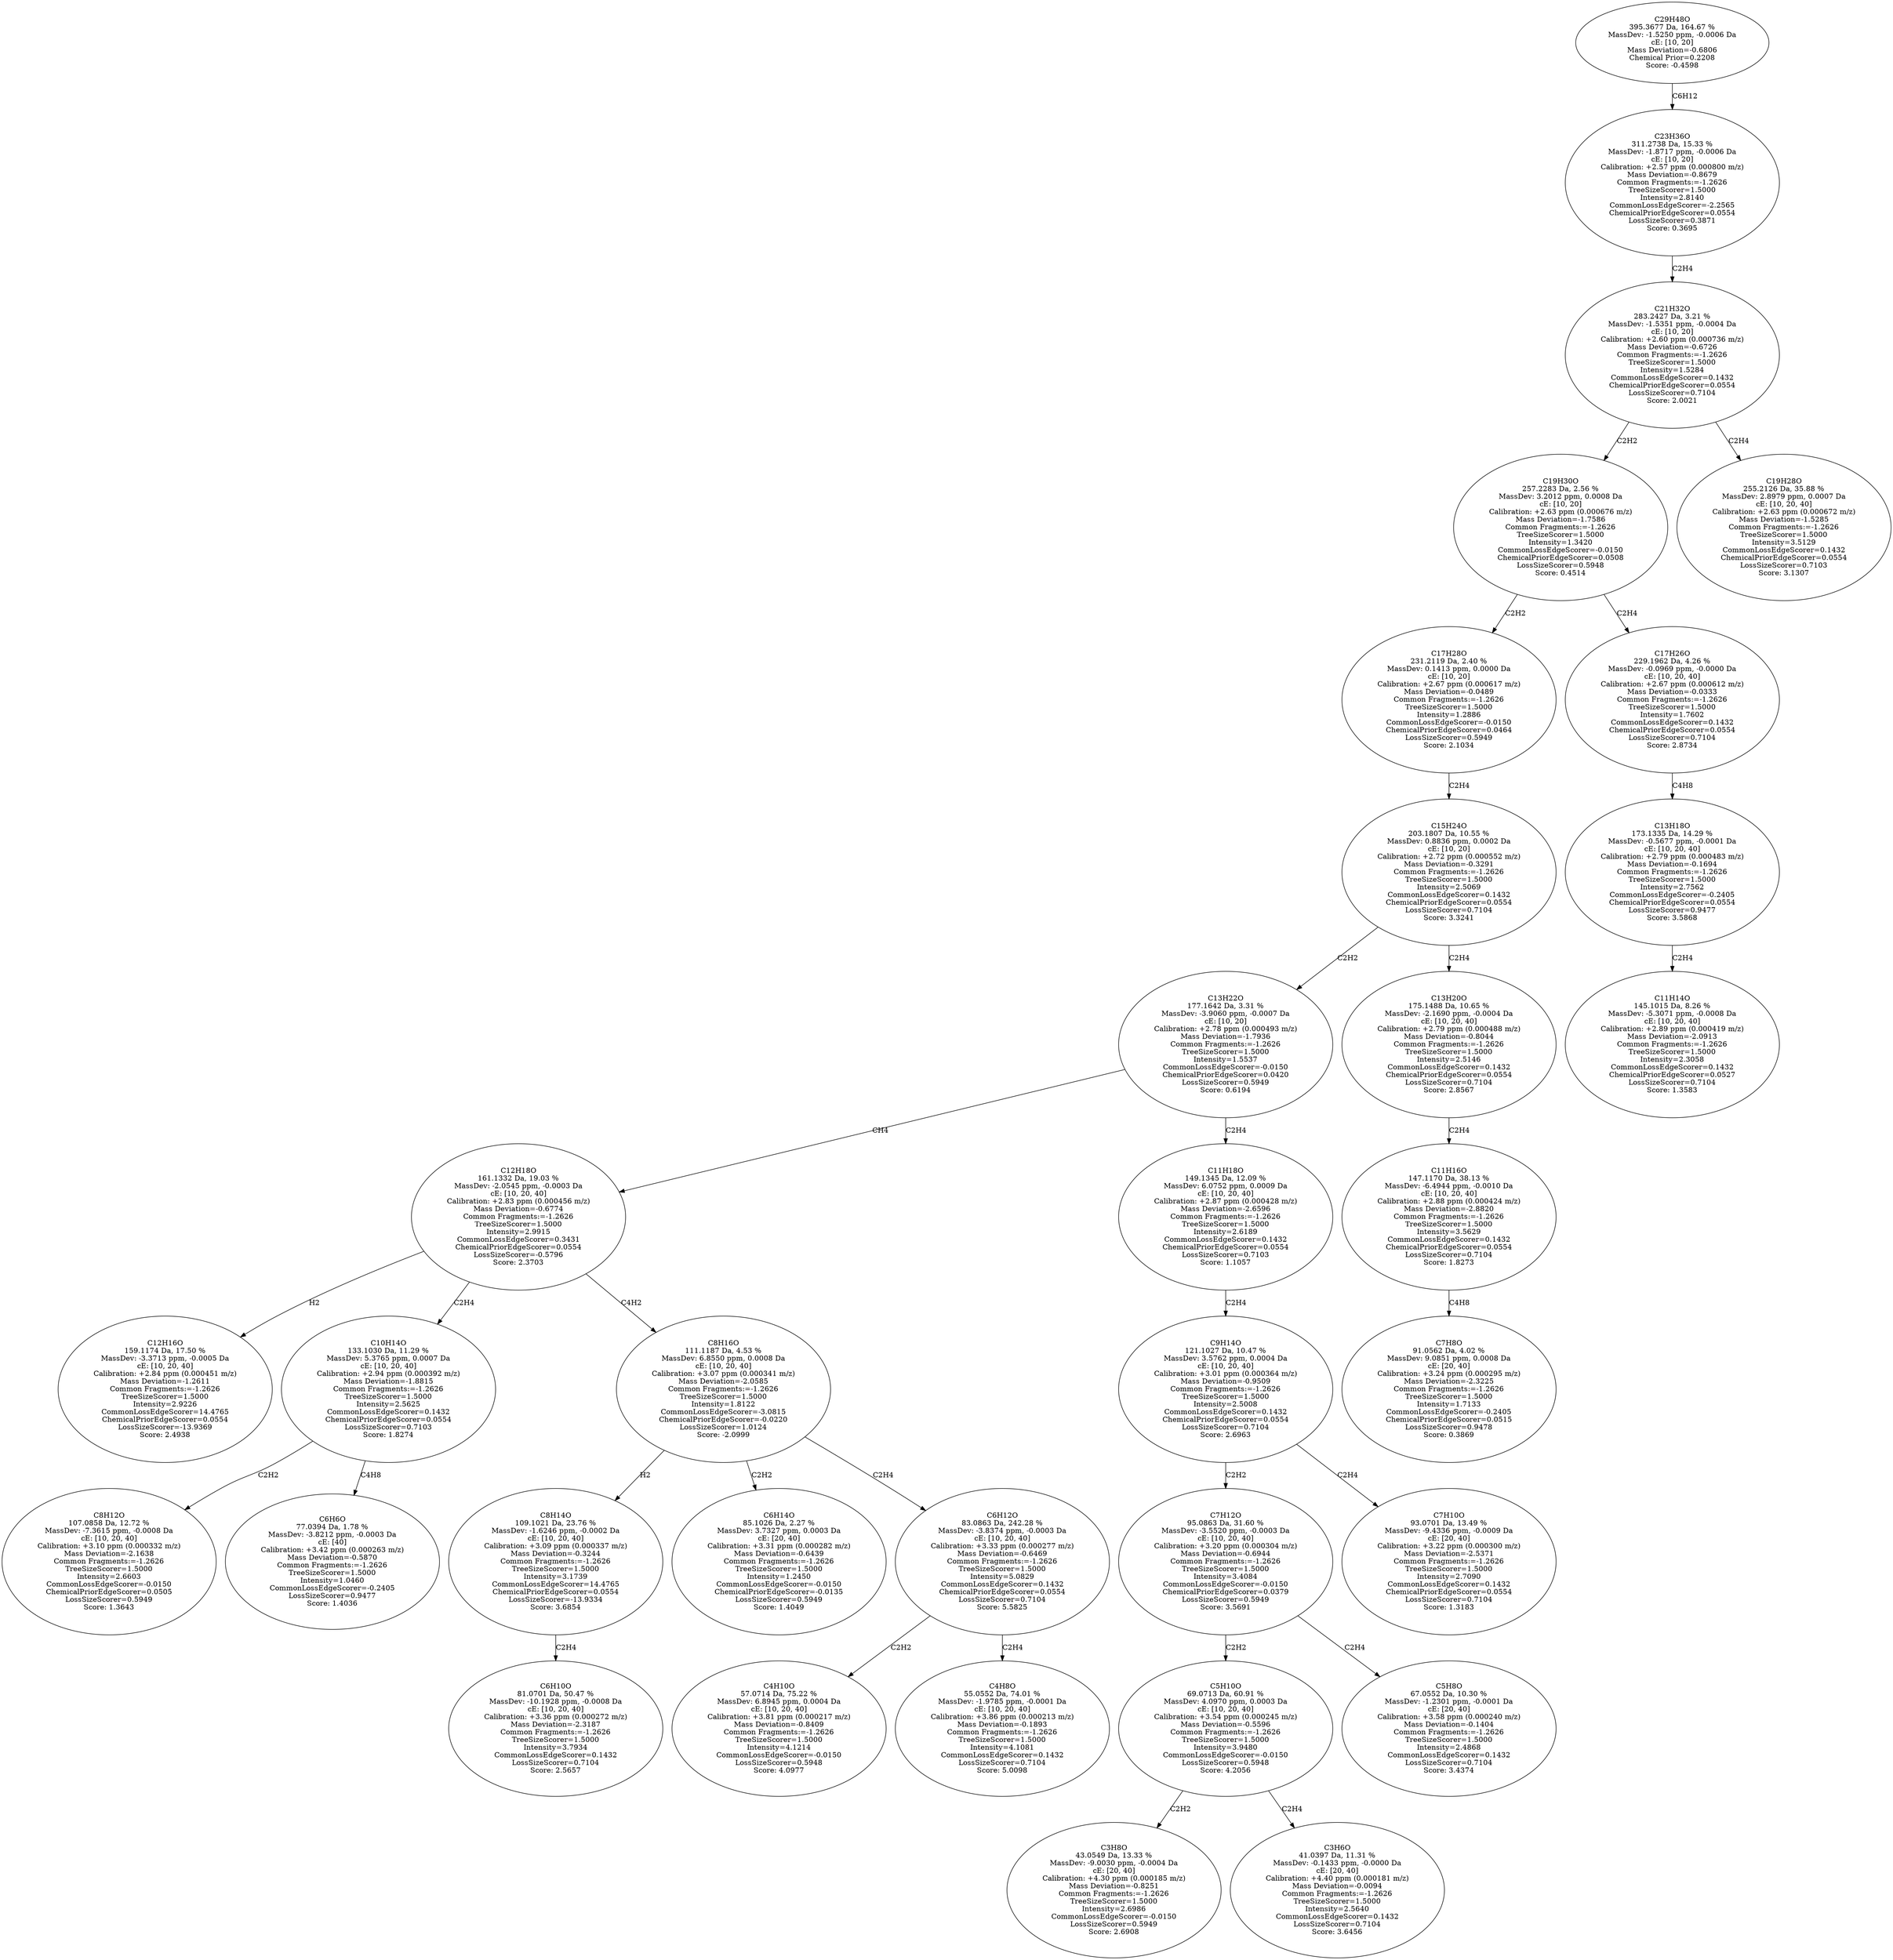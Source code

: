 strict digraph {
v1 [label="C12H16O\n159.1174 Da, 17.50 %\nMassDev: -3.3713 ppm, -0.0005 Da\ncE: [10, 20, 40]\nCalibration: +2.84 ppm (0.000451 m/z)\nMass Deviation=-1.2611\nCommon Fragments:=-1.2626\nTreeSizeScorer=1.5000\nIntensity=2.9226\nCommonLossEdgeScorer=14.4765\nChemicalPriorEdgeScorer=0.0554\nLossSizeScorer=-13.9369\nScore: 2.4938"];
v2 [label="C8H12O\n107.0858 Da, 12.72 %\nMassDev: -7.3615 ppm, -0.0008 Da\ncE: [10, 20, 40]\nCalibration: +3.10 ppm (0.000332 m/z)\nMass Deviation=-2.1638\nCommon Fragments:=-1.2626\nTreeSizeScorer=1.5000\nIntensity=2.6603\nCommonLossEdgeScorer=-0.0150\nChemicalPriorEdgeScorer=0.0505\nLossSizeScorer=0.5949\nScore: 1.3643"];
v3 [label="C6H6O\n77.0394 Da, 1.78 %\nMassDev: -3.8212 ppm, -0.0003 Da\ncE: [40]\nCalibration: +3.42 ppm (0.000263 m/z)\nMass Deviation=-0.5870\nCommon Fragments:=-1.2626\nTreeSizeScorer=1.5000\nIntensity=1.0460\nCommonLossEdgeScorer=-0.2405\nLossSizeScorer=0.9477\nScore: 1.4036"];
v4 [label="C10H14O\n133.1030 Da, 11.29 %\nMassDev: 5.3765 ppm, 0.0007 Da\ncE: [10, 20, 40]\nCalibration: +2.94 ppm (0.000392 m/z)\nMass Deviation=-1.8815\nCommon Fragments:=-1.2626\nTreeSizeScorer=1.5000\nIntensity=2.5625\nCommonLossEdgeScorer=0.1432\nChemicalPriorEdgeScorer=0.0554\nLossSizeScorer=0.7103\nScore: 1.8274"];
v5 [label="C6H10O\n81.0701 Da, 50.47 %\nMassDev: -10.1928 ppm, -0.0008 Da\ncE: [10, 20, 40]\nCalibration: +3.36 ppm (0.000272 m/z)\nMass Deviation=-2.3187\nCommon Fragments:=-1.2626\nTreeSizeScorer=1.5000\nIntensity=3.7934\nCommonLossEdgeScorer=0.1432\nLossSizeScorer=0.7104\nScore: 2.5657"];
v6 [label="C8H14O\n109.1021 Da, 23.76 %\nMassDev: -1.6246 ppm, -0.0002 Da\ncE: [10, 20, 40]\nCalibration: +3.09 ppm (0.000337 m/z)\nMass Deviation=-0.3244\nCommon Fragments:=-1.2626\nTreeSizeScorer=1.5000\nIntensity=3.1739\nCommonLossEdgeScorer=14.4765\nChemicalPriorEdgeScorer=0.0554\nLossSizeScorer=-13.9334\nScore: 3.6854"];
v7 [label="C6H14O\n85.1026 Da, 2.27 %\nMassDev: 3.7327 ppm, 0.0003 Da\ncE: [20, 40]\nCalibration: +3.31 ppm (0.000282 m/z)\nMass Deviation=-0.6439\nCommon Fragments:=-1.2626\nTreeSizeScorer=1.5000\nIntensity=1.2450\nCommonLossEdgeScorer=-0.0150\nChemicalPriorEdgeScorer=-0.0135\nLossSizeScorer=0.5949\nScore: 1.4049"];
v8 [label="C4H10O\n57.0714 Da, 75.22 %\nMassDev: 6.8945 ppm, 0.0004 Da\ncE: [10, 20, 40]\nCalibration: +3.81 ppm (0.000217 m/z)\nMass Deviation=-0.8409\nCommon Fragments:=-1.2626\nTreeSizeScorer=1.5000\nIntensity=4.1214\nCommonLossEdgeScorer=-0.0150\nLossSizeScorer=0.5948\nScore: 4.0977"];
v9 [label="C4H8O\n55.0552 Da, 74.01 %\nMassDev: -1.9785 ppm, -0.0001 Da\ncE: [10, 20, 40]\nCalibration: +3.86 ppm (0.000213 m/z)\nMass Deviation=-0.1893\nCommon Fragments:=-1.2626\nTreeSizeScorer=1.5000\nIntensity=4.1081\nCommonLossEdgeScorer=0.1432\nLossSizeScorer=0.7104\nScore: 5.0098"];
v10 [label="C6H12O\n83.0863 Da, 242.28 %\nMassDev: -3.8374 ppm, -0.0003 Da\ncE: [10, 20, 40]\nCalibration: +3.33 ppm (0.000277 m/z)\nMass Deviation=-0.6469\nCommon Fragments:=-1.2626\nTreeSizeScorer=1.5000\nIntensity=5.0829\nCommonLossEdgeScorer=0.1432\nChemicalPriorEdgeScorer=0.0554\nLossSizeScorer=0.7104\nScore: 5.5825"];
v11 [label="C8H16O\n111.1187 Da, 4.53 %\nMassDev: 6.8550 ppm, 0.0008 Da\ncE: [10, 20, 40]\nCalibration: +3.07 ppm (0.000341 m/z)\nMass Deviation=-2.0585\nCommon Fragments:=-1.2626\nTreeSizeScorer=1.5000\nIntensity=1.8122\nCommonLossEdgeScorer=-3.0815\nChemicalPriorEdgeScorer=-0.0220\nLossSizeScorer=1.0124\nScore: -2.0999"];
v12 [label="C12H18O\n161.1332 Da, 19.03 %\nMassDev: -2.0545 ppm, -0.0003 Da\ncE: [10, 20, 40]\nCalibration: +2.83 ppm (0.000456 m/z)\nMass Deviation=-0.6774\nCommon Fragments:=-1.2626\nTreeSizeScorer=1.5000\nIntensity=2.9915\nCommonLossEdgeScorer=0.3431\nChemicalPriorEdgeScorer=0.0554\nLossSizeScorer=-0.5796\nScore: 2.3703"];
v13 [label="C3H8O\n43.0549 Da, 13.33 %\nMassDev: -9.0030 ppm, -0.0004 Da\ncE: [20, 40]\nCalibration: +4.30 ppm (0.000185 m/z)\nMass Deviation=-0.8251\nCommon Fragments:=-1.2626\nTreeSizeScorer=1.5000\nIntensity=2.6986\nCommonLossEdgeScorer=-0.0150\nLossSizeScorer=0.5949\nScore: 2.6908"];
v14 [label="C3H6O\n41.0397 Da, 11.31 %\nMassDev: -0.1433 ppm, -0.0000 Da\ncE: [20, 40]\nCalibration: +4.40 ppm (0.000181 m/z)\nMass Deviation=-0.0094\nCommon Fragments:=-1.2626\nTreeSizeScorer=1.5000\nIntensity=2.5640\nCommonLossEdgeScorer=0.1432\nLossSizeScorer=0.7104\nScore: 3.6456"];
v15 [label="C5H10O\n69.0713 Da, 60.91 %\nMassDev: 4.0970 ppm, 0.0003 Da\ncE: [10, 20, 40]\nCalibration: +3.54 ppm (0.000245 m/z)\nMass Deviation=-0.5596\nCommon Fragments:=-1.2626\nTreeSizeScorer=1.5000\nIntensity=3.9480\nCommonLossEdgeScorer=-0.0150\nLossSizeScorer=0.5948\nScore: 4.2056"];
v16 [label="C5H8O\n67.0552 Da, 10.30 %\nMassDev: -1.2301 ppm, -0.0001 Da\ncE: [20, 40]\nCalibration: +3.58 ppm (0.000240 m/z)\nMass Deviation=-0.1404\nCommon Fragments:=-1.2626\nTreeSizeScorer=1.5000\nIntensity=2.4868\nCommonLossEdgeScorer=0.1432\nLossSizeScorer=0.7104\nScore: 3.4374"];
v17 [label="C7H12O\n95.0863 Da, 31.60 %\nMassDev: -3.5520 ppm, -0.0003 Da\ncE: [10, 20, 40]\nCalibration: +3.20 ppm (0.000304 m/z)\nMass Deviation=-0.6944\nCommon Fragments:=-1.2626\nTreeSizeScorer=1.5000\nIntensity=3.4084\nCommonLossEdgeScorer=-0.0150\nChemicalPriorEdgeScorer=0.0379\nLossSizeScorer=0.5949\nScore: 3.5691"];
v18 [label="C7H10O\n93.0701 Da, 13.49 %\nMassDev: -9.4336 ppm, -0.0009 Da\ncE: [20, 40]\nCalibration: +3.22 ppm (0.000300 m/z)\nMass Deviation=-2.5371\nCommon Fragments:=-1.2626\nTreeSizeScorer=1.5000\nIntensity=2.7090\nCommonLossEdgeScorer=0.1432\nChemicalPriorEdgeScorer=0.0554\nLossSizeScorer=0.7104\nScore: 1.3183"];
v19 [label="C9H14O\n121.1027 Da, 10.47 %\nMassDev: 3.5762 ppm, 0.0004 Da\ncE: [10, 20, 40]\nCalibration: +3.01 ppm (0.000364 m/z)\nMass Deviation=-0.9509\nCommon Fragments:=-1.2626\nTreeSizeScorer=1.5000\nIntensity=2.5008\nCommonLossEdgeScorer=0.1432\nChemicalPriorEdgeScorer=0.0554\nLossSizeScorer=0.7104\nScore: 2.6963"];
v20 [label="C11H18O\n149.1345 Da, 12.09 %\nMassDev: 6.0752 ppm, 0.0009 Da\ncE: [10, 20, 40]\nCalibration: +2.87 ppm (0.000428 m/z)\nMass Deviation=-2.6596\nCommon Fragments:=-1.2626\nTreeSizeScorer=1.5000\nIntensity=2.6189\nCommonLossEdgeScorer=0.1432\nChemicalPriorEdgeScorer=0.0554\nLossSizeScorer=0.7103\nScore: 1.1057"];
v21 [label="C13H22O\n177.1642 Da, 3.31 %\nMassDev: -3.9060 ppm, -0.0007 Da\ncE: [10, 20]\nCalibration: +2.78 ppm (0.000493 m/z)\nMass Deviation=-1.7936\nCommon Fragments:=-1.2626\nTreeSizeScorer=1.5000\nIntensity=1.5537\nCommonLossEdgeScorer=-0.0150\nChemicalPriorEdgeScorer=0.0420\nLossSizeScorer=0.5949\nScore: 0.6194"];
v22 [label="C7H8O\n91.0562 Da, 4.02 %\nMassDev: 9.0851 ppm, 0.0008 Da\ncE: [20, 40]\nCalibration: +3.24 ppm (0.000295 m/z)\nMass Deviation=-2.3225\nCommon Fragments:=-1.2626\nTreeSizeScorer=1.5000\nIntensity=1.7133\nCommonLossEdgeScorer=-0.2405\nChemicalPriorEdgeScorer=0.0515\nLossSizeScorer=0.9478\nScore: 0.3869"];
v23 [label="C11H16O\n147.1170 Da, 38.13 %\nMassDev: -6.4944 ppm, -0.0010 Da\ncE: [10, 20, 40]\nCalibration: +2.88 ppm (0.000424 m/z)\nMass Deviation=-2.8820\nCommon Fragments:=-1.2626\nTreeSizeScorer=1.5000\nIntensity=3.5629\nCommonLossEdgeScorer=0.1432\nChemicalPriorEdgeScorer=0.0554\nLossSizeScorer=0.7104\nScore: 1.8273"];
v24 [label="C13H20O\n175.1488 Da, 10.65 %\nMassDev: -2.1690 ppm, -0.0004 Da\ncE: [10, 20, 40]\nCalibration: +2.79 ppm (0.000488 m/z)\nMass Deviation=-0.8044\nCommon Fragments:=-1.2626\nTreeSizeScorer=1.5000\nIntensity=2.5146\nCommonLossEdgeScorer=0.1432\nChemicalPriorEdgeScorer=0.0554\nLossSizeScorer=0.7104\nScore: 2.8567"];
v25 [label="C15H24O\n203.1807 Da, 10.55 %\nMassDev: 0.8836 ppm, 0.0002 Da\ncE: [10, 20]\nCalibration: +2.72 ppm (0.000552 m/z)\nMass Deviation=-0.3291\nCommon Fragments:=-1.2626\nTreeSizeScorer=1.5000\nIntensity=2.5069\nCommonLossEdgeScorer=0.1432\nChemicalPriorEdgeScorer=0.0554\nLossSizeScorer=0.7104\nScore: 3.3241"];
v26 [label="C17H28O\n231.2119 Da, 2.40 %\nMassDev: 0.1413 ppm, 0.0000 Da\ncE: [10, 20]\nCalibration: +2.67 ppm (0.000617 m/z)\nMass Deviation=-0.0489\nCommon Fragments:=-1.2626\nTreeSizeScorer=1.5000\nIntensity=1.2886\nCommonLossEdgeScorer=-0.0150\nChemicalPriorEdgeScorer=0.0464\nLossSizeScorer=0.5949\nScore: 2.1034"];
v27 [label="C11H14O\n145.1015 Da, 8.26 %\nMassDev: -5.3071 ppm, -0.0008 Da\ncE: [10, 20, 40]\nCalibration: +2.89 ppm (0.000419 m/z)\nMass Deviation=-2.0913\nCommon Fragments:=-1.2626\nTreeSizeScorer=1.5000\nIntensity=2.3058\nCommonLossEdgeScorer=0.1432\nChemicalPriorEdgeScorer=0.0527\nLossSizeScorer=0.7104\nScore: 1.3583"];
v28 [label="C13H18O\n173.1335 Da, 14.29 %\nMassDev: -0.5677 ppm, -0.0001 Da\ncE: [10, 20, 40]\nCalibration: +2.79 ppm (0.000483 m/z)\nMass Deviation=-0.1694\nCommon Fragments:=-1.2626\nTreeSizeScorer=1.5000\nIntensity=2.7562\nCommonLossEdgeScorer=-0.2405\nChemicalPriorEdgeScorer=0.0554\nLossSizeScorer=0.9477\nScore: 3.5868"];
v29 [label="C17H26O\n229.1962 Da, 4.26 %\nMassDev: -0.0969 ppm, -0.0000 Da\ncE: [10, 20, 40]\nCalibration: +2.67 ppm (0.000612 m/z)\nMass Deviation=-0.0333\nCommon Fragments:=-1.2626\nTreeSizeScorer=1.5000\nIntensity=1.7602\nCommonLossEdgeScorer=0.1432\nChemicalPriorEdgeScorer=0.0554\nLossSizeScorer=0.7104\nScore: 2.8734"];
v30 [label="C19H30O\n257.2283 Da, 2.56 %\nMassDev: 3.2012 ppm, 0.0008 Da\ncE: [10, 20]\nCalibration: +2.63 ppm (0.000676 m/z)\nMass Deviation=-1.7586\nCommon Fragments:=-1.2626\nTreeSizeScorer=1.5000\nIntensity=1.3420\nCommonLossEdgeScorer=-0.0150\nChemicalPriorEdgeScorer=0.0508\nLossSizeScorer=0.5948\nScore: 0.4514"];
v31 [label="C19H28O\n255.2126 Da, 35.88 %\nMassDev: 2.8979 ppm, 0.0007 Da\ncE: [10, 20, 40]\nCalibration: +2.63 ppm (0.000672 m/z)\nMass Deviation=-1.5285\nCommon Fragments:=-1.2626\nTreeSizeScorer=1.5000\nIntensity=3.5129\nCommonLossEdgeScorer=0.1432\nChemicalPriorEdgeScorer=0.0554\nLossSizeScorer=0.7103\nScore: 3.1307"];
v32 [label="C21H32O\n283.2427 Da, 3.21 %\nMassDev: -1.5351 ppm, -0.0004 Da\ncE: [10, 20]\nCalibration: +2.60 ppm (0.000736 m/z)\nMass Deviation=-0.6726\nCommon Fragments:=-1.2626\nTreeSizeScorer=1.5000\nIntensity=1.5284\nCommonLossEdgeScorer=0.1432\nChemicalPriorEdgeScorer=0.0554\nLossSizeScorer=0.7104\nScore: 2.0021"];
v33 [label="C23H36O\n311.2738 Da, 15.33 %\nMassDev: -1.8717 ppm, -0.0006 Da\ncE: [10, 20]\nCalibration: +2.57 ppm (0.000800 m/z)\nMass Deviation=-0.8679\nCommon Fragments:=-1.2626\nTreeSizeScorer=1.5000\nIntensity=2.8140\nCommonLossEdgeScorer=-2.2565\nChemicalPriorEdgeScorer=0.0554\nLossSizeScorer=0.3871\nScore: 0.3695"];
v34 [label="C29H48O\n395.3677 Da, 164.67 %\nMassDev: -1.5250 ppm, -0.0006 Da\ncE: [10, 20]\nMass Deviation=-0.6806\nChemical Prior=0.2208\nScore: -0.4598"];
v12 -> v1 [label="H2"];
v4 -> v2 [label="C2H2"];
v4 -> v3 [label="C4H8"];
v12 -> v4 [label="C2H4"];
v6 -> v5 [label="C2H4"];
v11 -> v6 [label="H2"];
v11 -> v7 [label="C2H2"];
v10 -> v8 [label="C2H2"];
v10 -> v9 [label="C2H4"];
v11 -> v10 [label="C2H4"];
v12 -> v11 [label="C4H2"];
v21 -> v12 [label="CH4"];
v15 -> v13 [label="C2H2"];
v15 -> v14 [label="C2H4"];
v17 -> v15 [label="C2H2"];
v17 -> v16 [label="C2H4"];
v19 -> v17 [label="C2H2"];
v19 -> v18 [label="C2H4"];
v20 -> v19 [label="C2H4"];
v21 -> v20 [label="C2H4"];
v25 -> v21 [label="C2H2"];
v23 -> v22 [label="C4H8"];
v24 -> v23 [label="C2H4"];
v25 -> v24 [label="C2H4"];
v26 -> v25 [label="C2H4"];
v30 -> v26 [label="C2H2"];
v28 -> v27 [label="C2H4"];
v29 -> v28 [label="C4H8"];
v30 -> v29 [label="C2H4"];
v32 -> v30 [label="C2H2"];
v32 -> v31 [label="C2H4"];
v33 -> v32 [label="C2H4"];
v34 -> v33 [label="C6H12"];
}